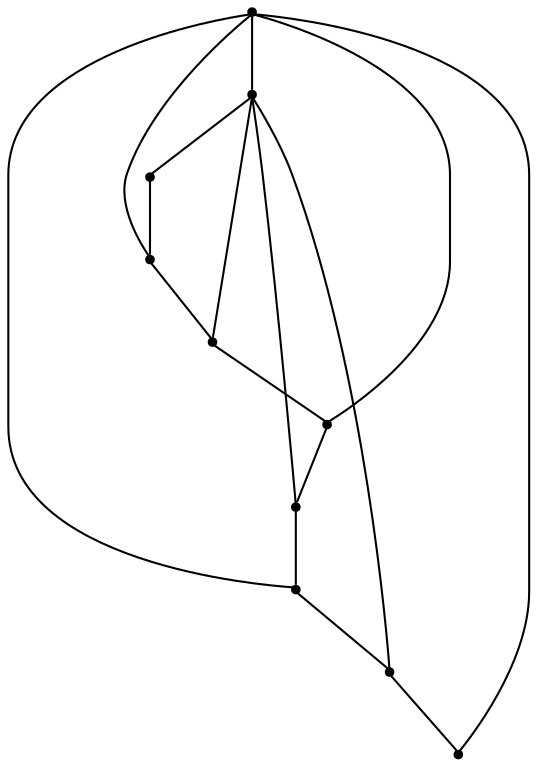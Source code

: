 graph {
  node [shape=point,comment="{\"directed\":false,\"doi\":\"10.1007/978-3-642-11805-0_11\",\"figure\":\"6\"}"]

  v0 [pos="1098.230219730111,976.8867669539019"]
  v1 [pos="1140.9348965489587,976.7804890025747"]
  v2 [pos="1183.3143192912257,977.1024393255061"]
  v3 [pos="1226.0127289882926,976.7804890025747"]
  v4 [pos="1268.7809995961743,975.6477479414507"]
  v5 [pos="1311.0947289045466,976.0385149869053"]
  v6 [pos="1353.795301872076,976.9429905978118"]
  v7 [pos="1396.1767924464025,976.0385149869053"]
  v8 [pos="1038.3038103857705,866.5554343483666"]
  v9 [pos="1456.7962118459302,867.3914112437856"]

  v1 -- v0 [id="-2",pos="1140.9348965489587,976.7804890025747 1098.230219730111,976.8867669539019 1098.230219730111,976.8867669539019 1098.230219730111,976.8867669539019"]
  v2 -- v1 [id="-3",pos="1183.3143192912257,977.1024393255061 1140.9348965489587,976.7804890025747 1140.9348965489587,976.7804890025747 1140.9348965489587,976.7804890025747"]
  v3 -- v2 [id="-4",pos="1226.0127289882926,976.7804890025747 1183.3143192912257,977.1024393255061 1183.3143192912257,977.1024393255061 1183.3143192912257,977.1024393255061"]
  v4 -- v3 [id="-5",pos="1268.7809995961743,975.6477479414507 1226.0127289882926,976.7804890025747 1226.0127289882926,976.7804890025747 1226.0127289882926,976.7804890025747"]
  v5 -- v4 [id="-6",pos="1311.0947289045466,976.0385149869053 1268.7809995961743,975.6477479414507 1268.7809995961743,975.6477479414507 1268.7809995961743,975.6477479414507"]
  v6 -- v5 [id="-7",pos="1353.795301872076,976.9429905978118 1311.0947289045466,976.0385149869053 1311.0947289045466,976.0385149869053 1311.0947289045466,976.0385149869053"]
  v7 -- v6 [id="-8",pos="1396.1767924464025,976.0385149869053 1353.795301872076,976.9429905978118 1353.795301872076,976.9429905978118 1353.795301872076,976.9429905978118"]
  v9 -- v8 [id="-11",pos="1456.7962118459302,867.3914112437856 1038.3038103857705,866.5554343483666 1038.3038103857705,866.5554343483666 1038.3038103857705,866.5554343483666"]
  v8 -- v1 [id="-16",pos="1038.3038103857705,866.5554343483666 1140.9348965489587,976.7804890025747 1140.9348965489587,976.7804890025747 1140.9348965489587,976.7804890025747"]
  v8 -- v3 [id="-17",pos="1038.3038103857705,866.5554343483666 1226.0127289882926,976.7804890025747 1226.0127289882926,976.7804890025747 1226.0127289882926,976.7804890025747"]
  v8 -- v7 [id="-18",pos="1038.3038103857705,866.5554343483666 1396.1767924464025,976.0385149869053 1396.1767924464025,976.0385149869053 1396.1767924464025,976.0385149869053"]
  v8 -- v5 [id="-19",pos="1038.3038103857705,866.5554343483666 1311.0947289045466,976.0385149869053 1311.0947289045466,976.0385149869053 1311.0947289045466,976.0385149869053"]
  v9 -- v4 [id="-24",pos="1456.7962118459302,867.3914112437856 1268.7809995961743,975.6477479414507 1268.7809995961743,975.6477479414507 1268.7809995961743,975.6477479414507"]
  v9 -- v2 [id="-33",pos="1456.7962118459302,867.3914112437856 1183.3143192912257,977.1024393255061 1183.3143192912257,977.1024393255061 1183.3143192912257,977.1024393255061"]
  v9 -- v0 [id="-34",pos="1456.7962118459302,867.3914112437856 1098.230219730111,976.8867669539019 1098.230219730111,976.8867669539019 1098.230219730111,976.8867669539019"]
  v9 -- v6 [id="-41",pos="1456.7962118459302,867.3914112437856 1353.795301872076,976.9429905978118 1353.795301872076,976.9429905978118 1353.795301872076,976.9429905978118"]
}